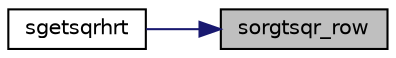 digraph "sorgtsqr_row"
{
 // LATEX_PDF_SIZE
  edge [fontname="Helvetica",fontsize="10",labelfontname="Helvetica",labelfontsize="10"];
  node [fontname="Helvetica",fontsize="10",shape=record];
  rankdir="RL";
  Node1 [label="sorgtsqr_row",height=0.2,width=0.4,color="black", fillcolor="grey75", style="filled", fontcolor="black",tooltip="SORGTSQR_ROW"];
  Node1 -> Node2 [dir="back",color="midnightblue",fontsize="10",style="solid",fontname="Helvetica"];
  Node2 [label="sgetsqrhrt",height=0.2,width=0.4,color="black", fillcolor="white", style="filled",URL="$sgetsqrhrt_8f.html#aa9b1c34bb9a3e6ffb4de0b144539777b",tooltip="SGETSQRHRT"];
}
